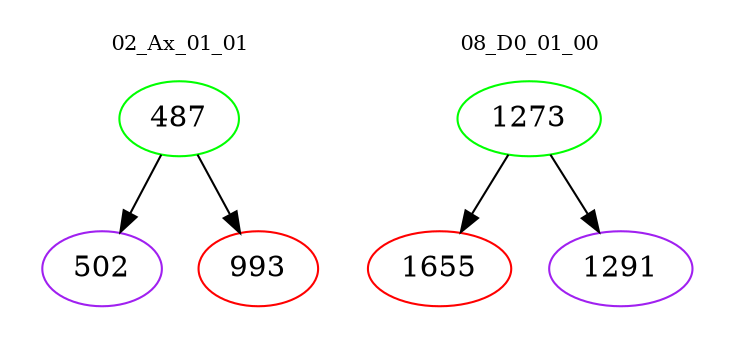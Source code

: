 digraph{
subgraph cluster_0 {
color = white
label = "02_Ax_01_01";
fontsize=10;
T0_487 [label="487", color="green"]
T0_487 -> T0_502 [color="black"]
T0_502 [label="502", color="purple"]
T0_487 -> T0_993 [color="black"]
T0_993 [label="993", color="red"]
}
subgraph cluster_1 {
color = white
label = "08_D0_01_00";
fontsize=10;
T1_1273 [label="1273", color="green"]
T1_1273 -> T1_1655 [color="black"]
T1_1655 [label="1655", color="red"]
T1_1273 -> T1_1291 [color="black"]
T1_1291 [label="1291", color="purple"]
}
}
